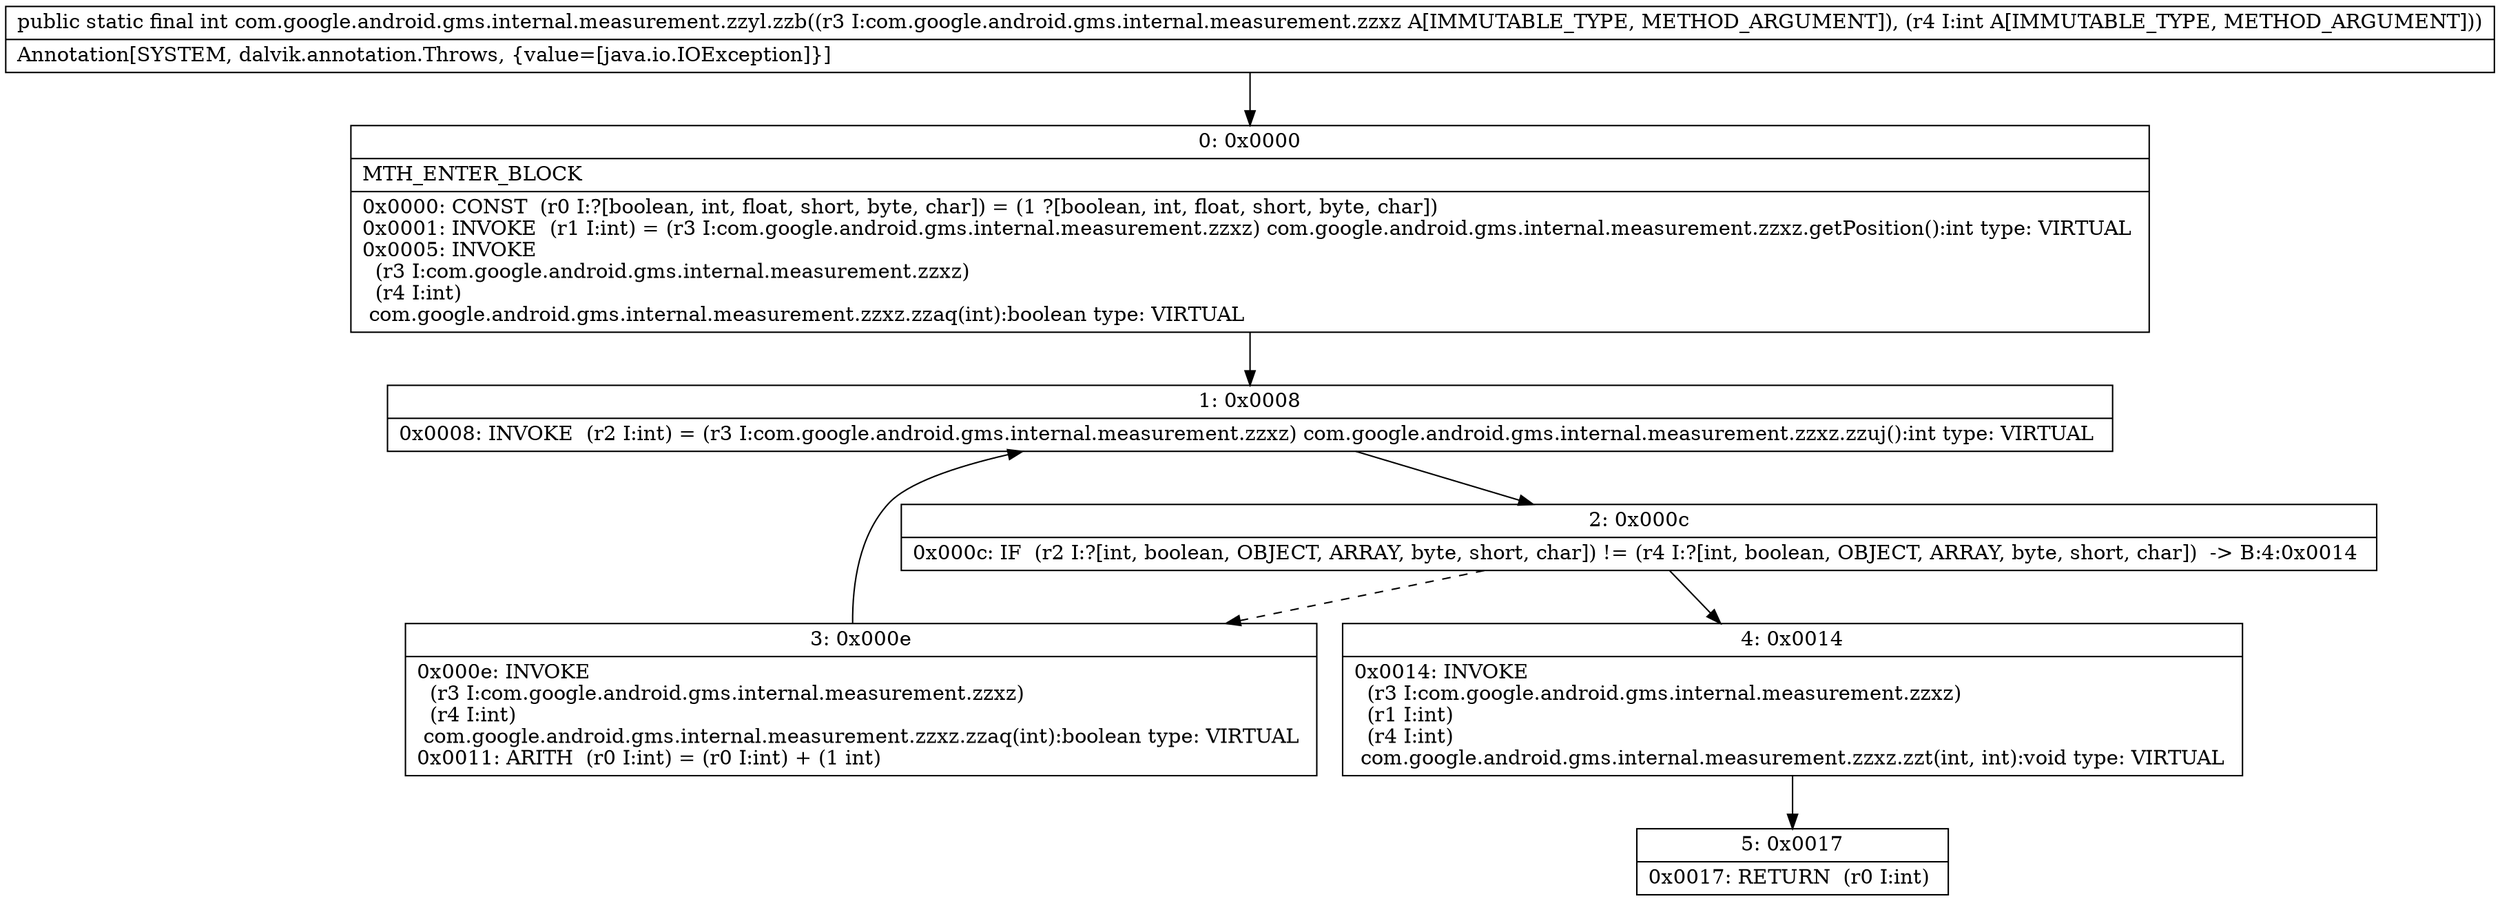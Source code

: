 digraph "CFG forcom.google.android.gms.internal.measurement.zzyl.zzb(Lcom\/google\/android\/gms\/internal\/measurement\/zzxz;I)I" {
Node_0 [shape=record,label="{0\:\ 0x0000|MTH_ENTER_BLOCK\l|0x0000: CONST  (r0 I:?[boolean, int, float, short, byte, char]) = (1 ?[boolean, int, float, short, byte, char]) \l0x0001: INVOKE  (r1 I:int) = (r3 I:com.google.android.gms.internal.measurement.zzxz) com.google.android.gms.internal.measurement.zzxz.getPosition():int type: VIRTUAL \l0x0005: INVOKE  \l  (r3 I:com.google.android.gms.internal.measurement.zzxz)\l  (r4 I:int)\l com.google.android.gms.internal.measurement.zzxz.zzaq(int):boolean type: VIRTUAL \l}"];
Node_1 [shape=record,label="{1\:\ 0x0008|0x0008: INVOKE  (r2 I:int) = (r3 I:com.google.android.gms.internal.measurement.zzxz) com.google.android.gms.internal.measurement.zzxz.zzuj():int type: VIRTUAL \l}"];
Node_2 [shape=record,label="{2\:\ 0x000c|0x000c: IF  (r2 I:?[int, boolean, OBJECT, ARRAY, byte, short, char]) != (r4 I:?[int, boolean, OBJECT, ARRAY, byte, short, char])  \-\> B:4:0x0014 \l}"];
Node_3 [shape=record,label="{3\:\ 0x000e|0x000e: INVOKE  \l  (r3 I:com.google.android.gms.internal.measurement.zzxz)\l  (r4 I:int)\l com.google.android.gms.internal.measurement.zzxz.zzaq(int):boolean type: VIRTUAL \l0x0011: ARITH  (r0 I:int) = (r0 I:int) + (1 int) \l}"];
Node_4 [shape=record,label="{4\:\ 0x0014|0x0014: INVOKE  \l  (r3 I:com.google.android.gms.internal.measurement.zzxz)\l  (r1 I:int)\l  (r4 I:int)\l com.google.android.gms.internal.measurement.zzxz.zzt(int, int):void type: VIRTUAL \l}"];
Node_5 [shape=record,label="{5\:\ 0x0017|0x0017: RETURN  (r0 I:int) \l}"];
MethodNode[shape=record,label="{public static final int com.google.android.gms.internal.measurement.zzyl.zzb((r3 I:com.google.android.gms.internal.measurement.zzxz A[IMMUTABLE_TYPE, METHOD_ARGUMENT]), (r4 I:int A[IMMUTABLE_TYPE, METHOD_ARGUMENT]))  | Annotation[SYSTEM, dalvik.annotation.Throws, \{value=[java.io.IOException]\}]\l}"];
MethodNode -> Node_0;
Node_0 -> Node_1;
Node_1 -> Node_2;
Node_2 -> Node_3[style=dashed];
Node_2 -> Node_4;
Node_3 -> Node_1;
Node_4 -> Node_5;
}

